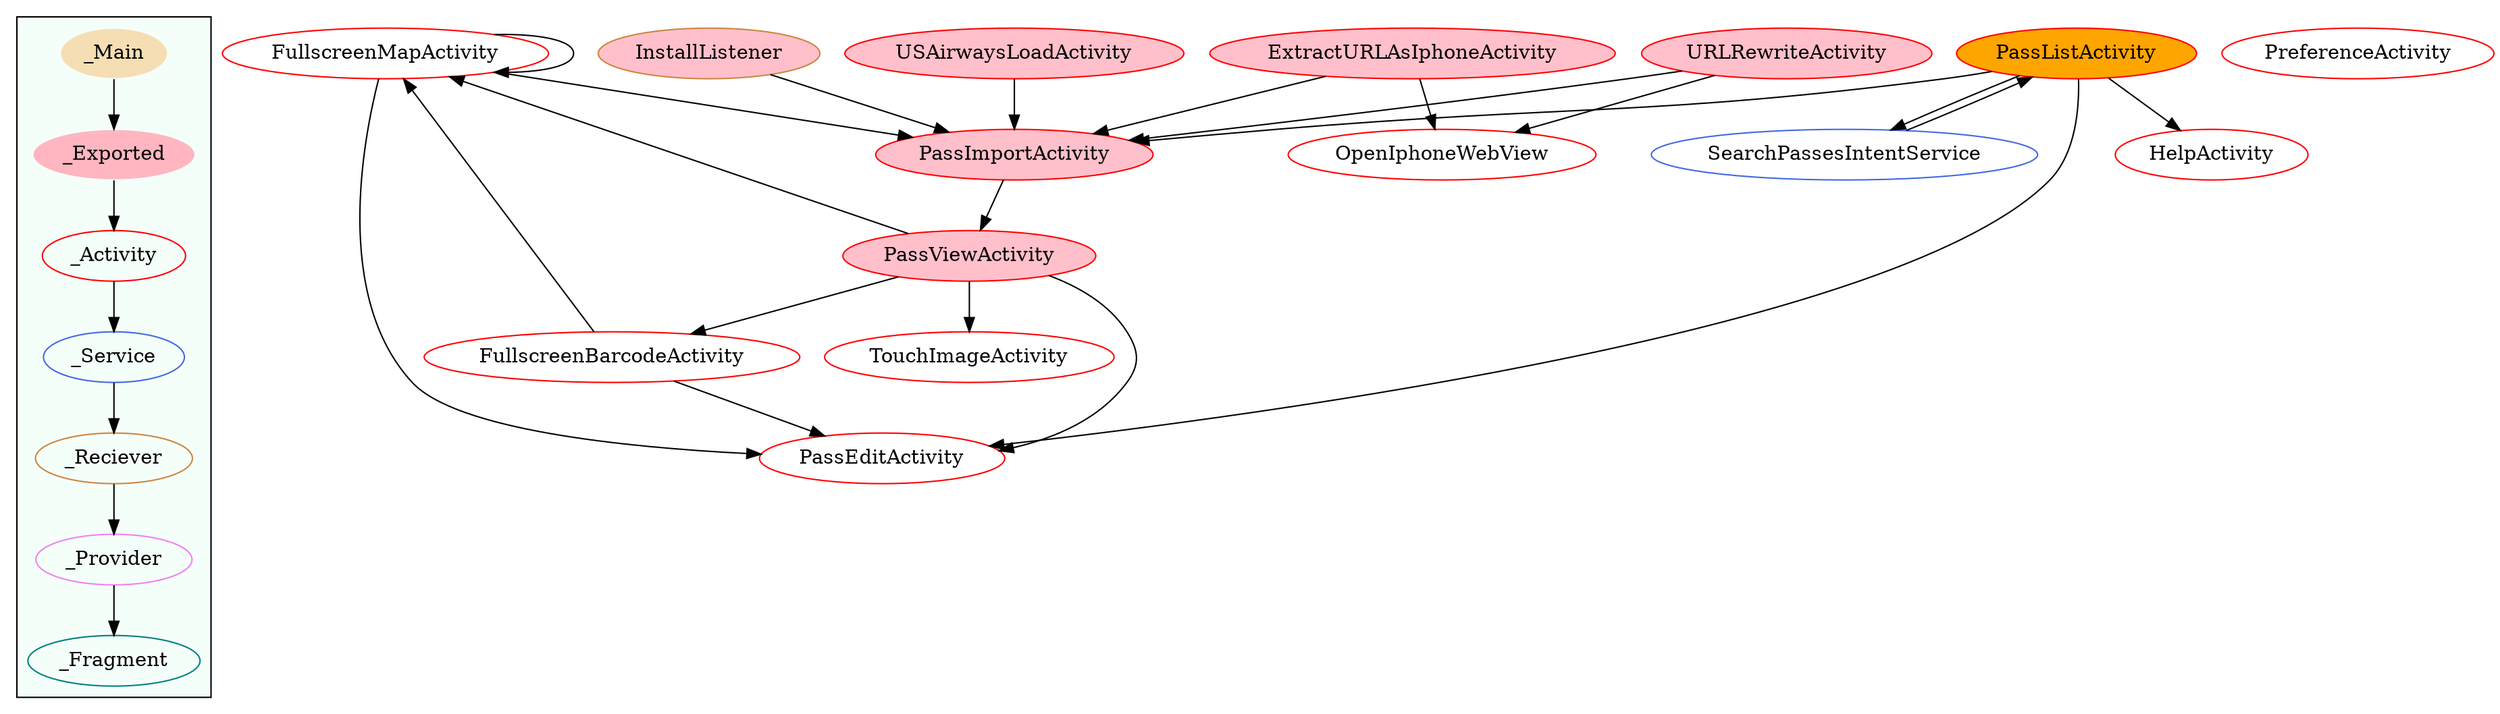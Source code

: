 digraph G {
subgraph cluster_legend{ 
bgcolor=mintcream;
_Activity[color = red];
_Service[color = royalblue];
_Provider[color = violet];
_Reciever[color = peru];
_Fragment[color = teal];
_Main[style=filled, fillcolor=wheat, color = mintcream];
_Exported[style=filled, fillcolor=lightpink, color = mintcream];
_Main -> _Exported -> _Activity -> _Service -> _Reciever -> _Provider -> _Fragment; 
}
FullscreenMapActivity[color = red];
PassEditActivity[color = red];
HelpActivity[color = red];
TouchImageActivity[color = red];
OpenIphoneWebView[color = red];
URLRewriteActivity[style=filled, fillcolor=pink, color = red];
ExtractURLAsIphoneActivity[style=filled, fillcolor=pink, color = red];
USAirwaysLoadActivity[style=filled, fillcolor=pink, color = red];
PreferenceActivity[color = red];
PassViewActivity[style=filled, fillcolor=pink, color = red];
PassListActivity[style=filled, fillcolor=orange, color = red];
FullscreenBarcodeActivity[color = red];
PassImportActivity[style=filled, fillcolor=pink, color = red];
SearchPassesIntentService[color = royalblue];
InstallListener[style=filled, fillcolor=pink, color = peru];
FullscreenMapActivity->PassImportActivity;
FullscreenMapActivity->FullscreenMapActivity;
FullscreenMapActivity->PassEditActivity;
URLRewriteActivity->OpenIphoneWebView;
URLRewriteActivity->PassImportActivity;
ExtractURLAsIphoneActivity->OpenIphoneWebView;
ExtractURLAsIphoneActivity->PassImportActivity;
SearchPassesIntentService->PassListActivity;
USAirwaysLoadActivity->PassImportActivity;
InstallListener->PassImportActivity;
PassViewActivity->PassEditActivity;
PassViewActivity->FullscreenBarcodeActivity;
PassViewActivity->FullscreenMapActivity;
PassViewActivity->TouchImageActivity;
PassListActivity->PassImportActivity;
PassListActivity->SearchPassesIntentService;
PassListActivity->PassEditActivity;
PassListActivity->HelpActivity;
FullscreenBarcodeActivity->PassEditActivity;
FullscreenBarcodeActivity->FullscreenMapActivity;
PassImportActivity->PassViewActivity;
}
